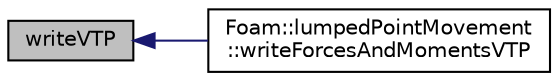 digraph "writeVTP"
{
  bgcolor="transparent";
  edge [fontname="Helvetica",fontsize="10",labelfontname="Helvetica",labelfontsize="10"];
  node [fontname="Helvetica",fontsize="10",shape=record];
  rankdir="LR";
  Node1 [label="writeVTP",height=0.2,width=0.4,color="black", fillcolor="grey75", style="filled" fontcolor="black"];
  Node1 -> Node2 [dir="back",color="midnightblue",fontsize="10",style="solid",fontname="Helvetica"];
  Node2 [label="Foam::lumpedPointMovement\l::writeForcesAndMomentsVTP",height=0.2,width=0.4,color="black",URL="$classFoam_1_1lumpedPointMovement.html#a5a1c5e93fa5e9d4975a685b24b1d69fc",tooltip="Write forces on points as VTK PolyData format. "];
}
